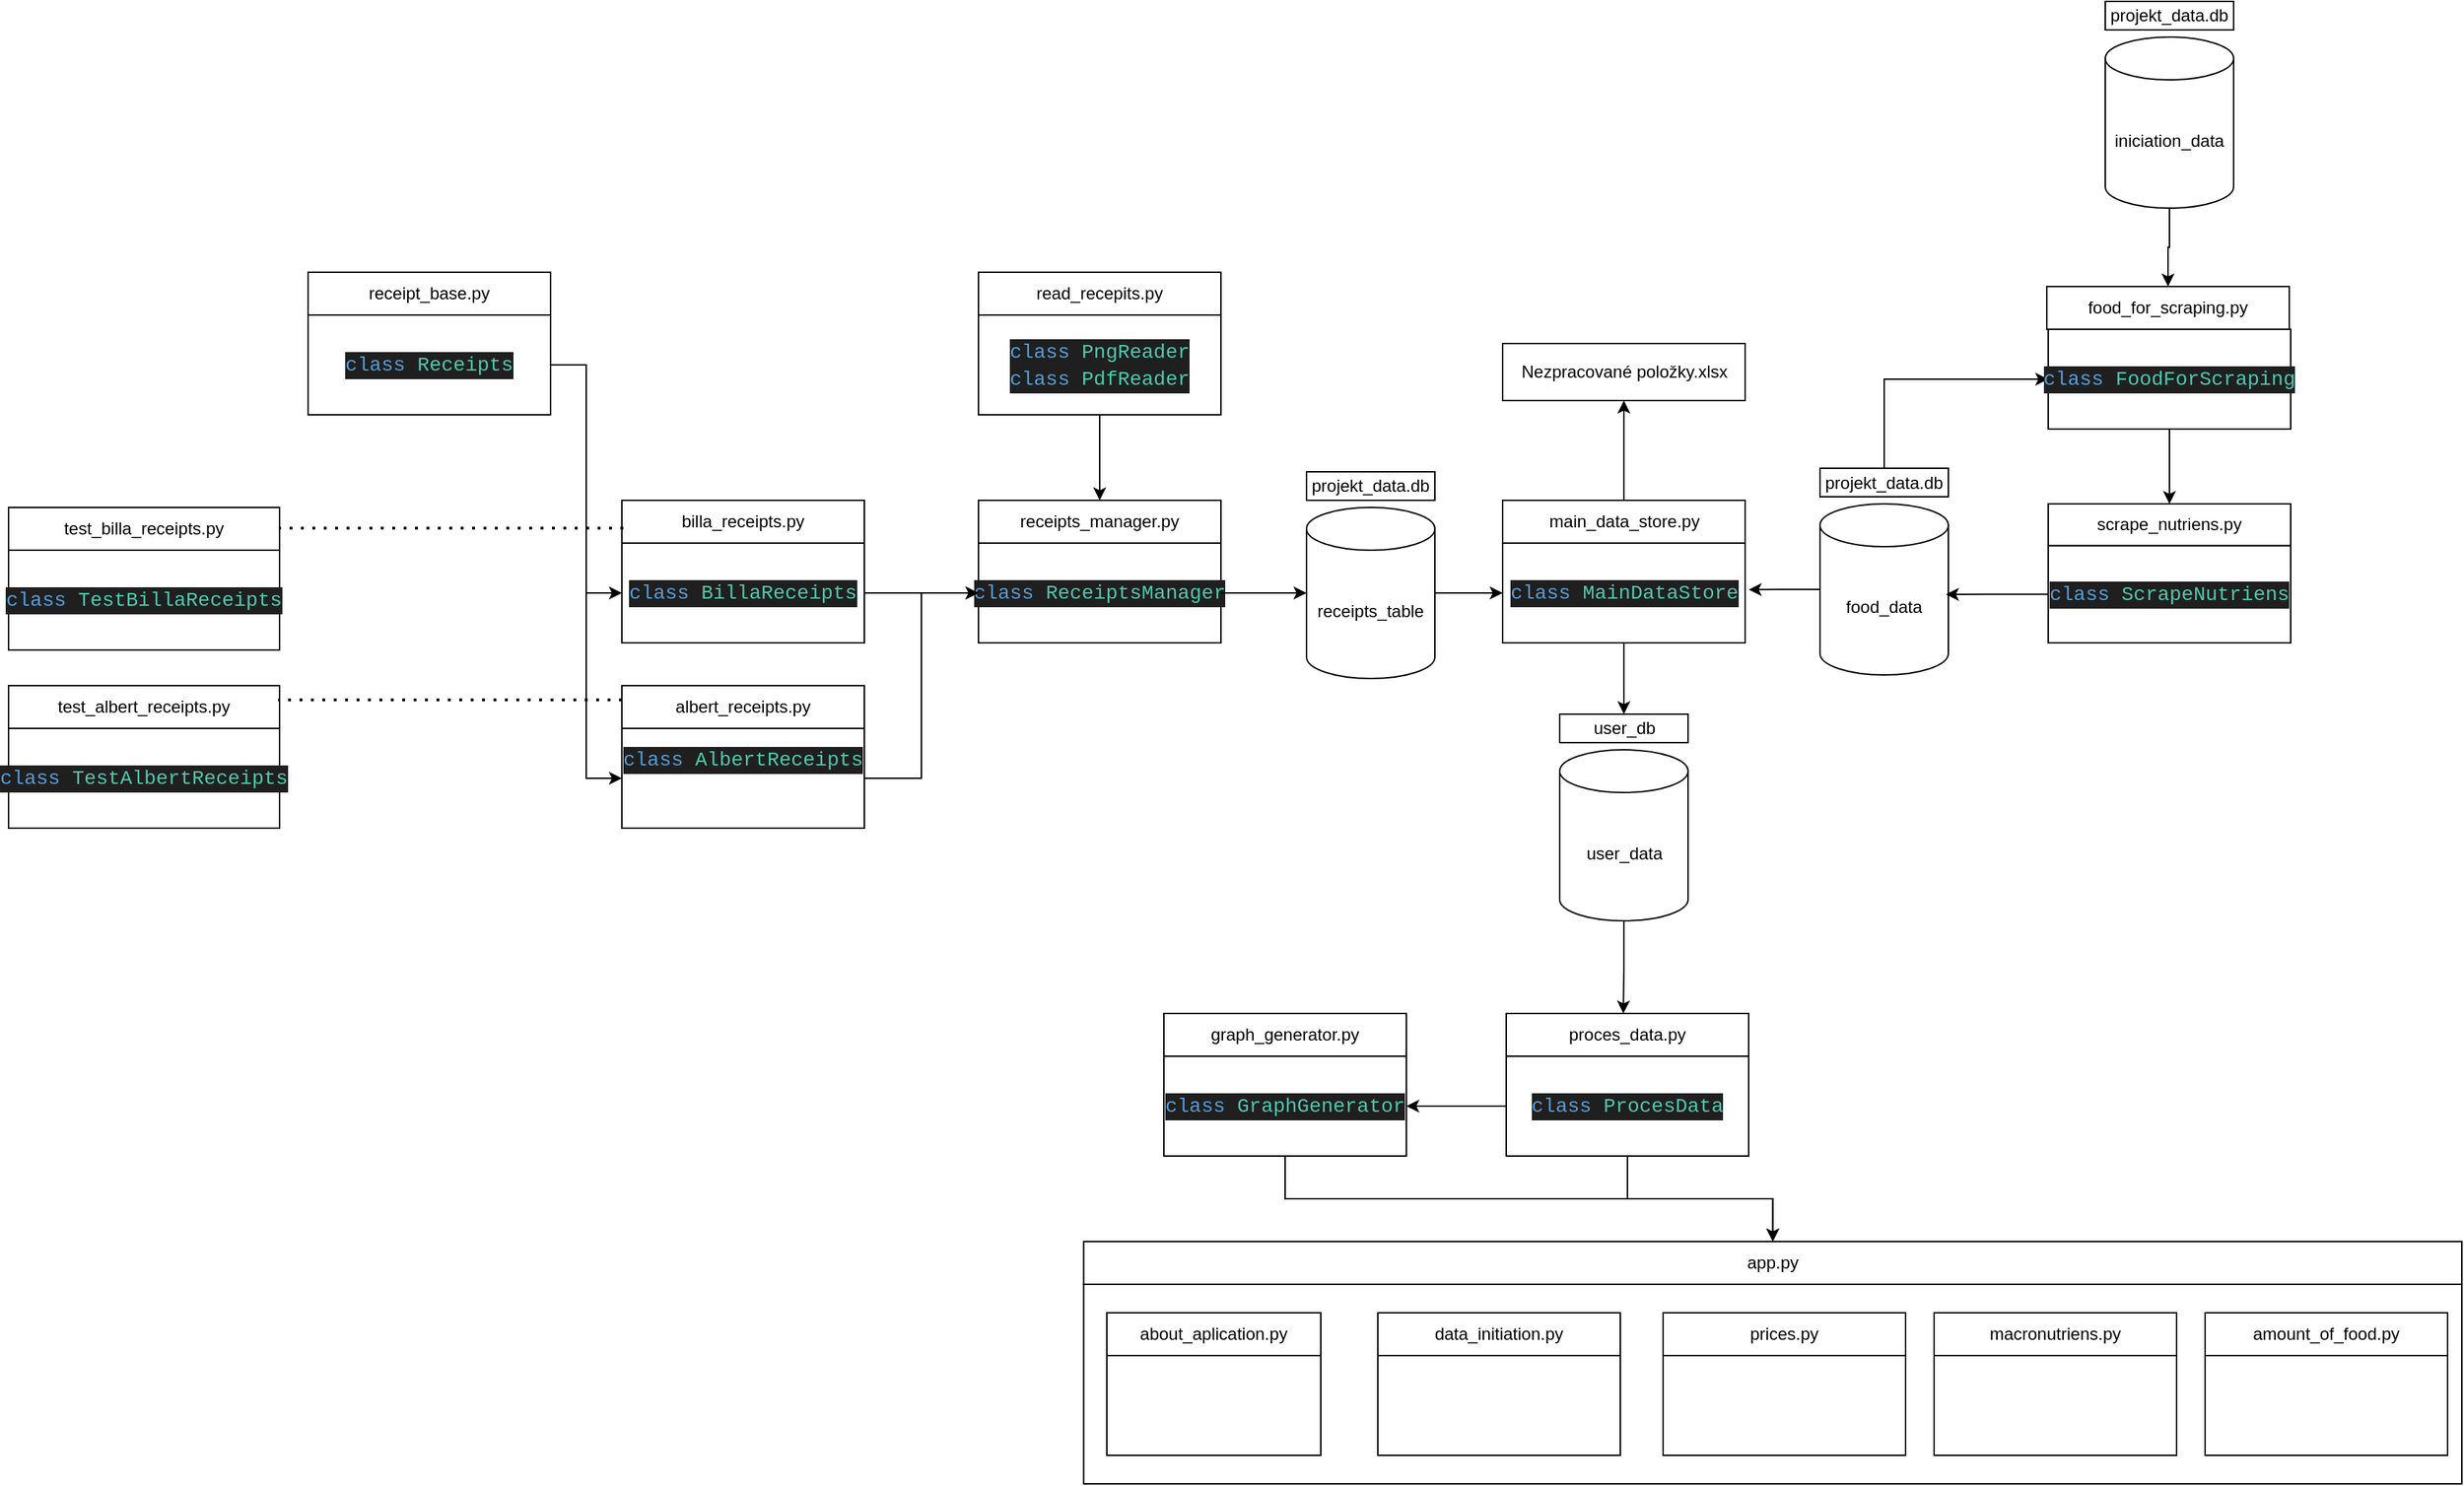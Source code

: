 <mxfile version="24.7.12">
  <diagram name="Stránka-1" id="Q1AQo6BlndZ6U1Oo9Zjn">
    <mxGraphModel dx="2603" dy="1573" grid="1" gridSize="10" guides="1" tooltips="1" connect="1" arrows="1" fold="1" page="1" pageScale="1" pageWidth="1169" pageHeight="827" background="#FFFFFF" math="0" shadow="0">
      <root>
        <mxCell id="0" />
        <mxCell id="1" parent="0" />
        <mxCell id="aq7Mo0SGrH026TPVJJxo-5" value="" style="rounded=0;whiteSpace=wrap;html=1;" parent="1" vertex="1">
          <mxGeometry x="103.75" y="510" width="966.25" height="140" as="geometry" />
        </mxCell>
        <mxCell id="aq7Mo0SGrH026TPVJJxo-21" value="app.py" style="rounded=0;whiteSpace=wrap;html=1;" parent="1" vertex="1">
          <mxGeometry x="103.75" y="480" width="966.25" height="30" as="geometry" />
        </mxCell>
        <mxCell id="9zsp4KErAtupcSZ53AjF-5" value="Nezpracované položky.xlsx" style="rounded=0;whiteSpace=wrap;html=1;" parent="1" vertex="1">
          <mxGeometry x="397.5" y="-150" width="170" height="40" as="geometry" />
        </mxCell>
        <mxCell id="krbAVQNalTD3yUZLkODh-10" value="" style="group" parent="1" vertex="1" connectable="0">
          <mxGeometry x="-440" y="-200" width="170" height="100" as="geometry" />
        </mxCell>
        <mxCell id="krbAVQNalTD3yUZLkODh-1" value="&lt;pre&gt;&lt;div style=&quot;color: rgb(204, 204, 204); background-color: rgb(31, 31, 31); font-family: Consolas, &amp;quot;Courier New&amp;quot;, monospace; font-size: 14px; line-height: 19px;&quot;&gt;&lt;div style=&quot;line-height: 19px;&quot;&gt;&lt;span style=&quot;color: #569cd6;&quot;&gt;class&lt;/span&gt; &lt;span style=&quot;color: #4ec9b0;&quot;&gt;Receipts&lt;/span&gt;&lt;/div&gt;&lt;/div&gt;&lt;/pre&gt;" style="rounded=0;whiteSpace=wrap;html=1;align=center;" parent="krbAVQNalTD3yUZLkODh-10" vertex="1">
          <mxGeometry y="30" width="170" height="70" as="geometry" />
        </mxCell>
        <mxCell id="krbAVQNalTD3yUZLkODh-2" value="receipt_base.py" style="rounded=0;whiteSpace=wrap;html=1;" parent="krbAVQNalTD3yUZLkODh-10" vertex="1">
          <mxGeometry width="170" height="30" as="geometry" />
        </mxCell>
        <mxCell id="krbAVQNalTD3yUZLkODh-11" value="" style="group" parent="1" vertex="1" connectable="0">
          <mxGeometry x="-220" y="-40" width="170" height="100" as="geometry" />
        </mxCell>
        <mxCell id="0jib5xPWaqYzey7iIDNu-1" value="&lt;pre&gt;&lt;div style=&quot;color: rgb(204, 204, 204); background-color: rgb(31, 31, 31); font-family: Consolas, &amp;quot;Courier New&amp;quot;, monospace; font-size: 14px; line-height: 19px;&quot;&gt;&lt;span style=&quot;color: #569cd6;&quot;&gt;class&lt;/span&gt; &lt;span style=&quot;color: #4ec9b0;&quot;&gt;BillaReceipts&lt;/span&gt;&lt;/div&gt;&lt;/pre&gt;" style="rounded=0;whiteSpace=wrap;html=1;align=center;" parent="krbAVQNalTD3yUZLkODh-11" vertex="1">
          <mxGeometry y="30" width="170" height="70" as="geometry" />
        </mxCell>
        <mxCell id="0jib5xPWaqYzey7iIDNu-2" value="billa_receipts.py" style="rounded=0;whiteSpace=wrap;html=1;" parent="krbAVQNalTD3yUZLkODh-11" vertex="1">
          <mxGeometry width="170" height="30" as="geometry" />
        </mxCell>
        <mxCell id="krbAVQNalTD3yUZLkODh-12" value="" style="group" parent="1" vertex="1" connectable="0">
          <mxGeometry x="-220" y="90" width="170" height="100" as="geometry" />
        </mxCell>
        <mxCell id="aq7Mo0SGrH026TPVJJxo-2" value="&lt;pre&gt;&lt;br&gt;&lt;/pre&gt;&lt;pre&gt;&lt;div style=&quot;color: rgb(204, 204, 204); background-color: rgb(31, 31, 31); font-family: Consolas, &amp;quot;Courier New&amp;quot;, monospace; font-size: 14px; line-height: 19px;&quot;&gt;&lt;span style=&quot;color: #569cd6;&quot;&gt;class&lt;/span&gt; &lt;span style=&quot;color: #4ec9b0;&quot;&gt;AlbertReceipts&lt;/span&gt;&lt;/div&gt;&lt;/pre&gt;&lt;pre&gt;&lt;br&gt;&lt;/pre&gt;&lt;pre&gt;&lt;br&gt;&lt;/pre&gt;" style="rounded=0;whiteSpace=wrap;html=1;align=center;" parent="krbAVQNalTD3yUZLkODh-12" vertex="1">
          <mxGeometry y="30" width="170" height="70" as="geometry" />
        </mxCell>
        <mxCell id="yNHix9z-P8q24ktiH5Nn-2" value="albert_receipts.py" style="rounded=0;whiteSpace=wrap;html=1;" parent="krbAVQNalTD3yUZLkODh-12" vertex="1">
          <mxGeometry width="170" height="30" as="geometry" />
        </mxCell>
        <mxCell id="krbAVQNalTD3yUZLkODh-13" value="" style="group" parent="1" vertex="1" connectable="0">
          <mxGeometry x="-630" y="-35" width="170" height="100" as="geometry" />
        </mxCell>
        <mxCell id="krbAVQNalTD3yUZLkODh-14" value="&lt;pre&gt;&lt;div style=&quot;color: rgb(204, 204, 204); background-color: rgb(31, 31, 31); font-family: Consolas, &amp;quot;Courier New&amp;quot;, monospace; font-size: 14px; line-height: 19px;&quot;&gt;&lt;div style=&quot;line-height: 19px;&quot;&gt;&lt;span style=&quot;color: #569cd6;&quot;&gt;class&lt;/span&gt; &lt;span style=&quot;color: #4ec9b0;&quot;&gt;TestBillaReceipts&lt;/span&gt;&lt;/div&gt;&lt;/div&gt;&lt;/pre&gt;" style="rounded=0;whiteSpace=wrap;html=1;align=center;" parent="krbAVQNalTD3yUZLkODh-13" vertex="1">
          <mxGeometry x="-20" y="30" width="190" height="70" as="geometry" />
        </mxCell>
        <mxCell id="krbAVQNalTD3yUZLkODh-15" value="test_billa_receipts.py" style="rounded=0;whiteSpace=wrap;html=1;" parent="krbAVQNalTD3yUZLkODh-13" vertex="1">
          <mxGeometry x="-20" width="190" height="30" as="geometry" />
        </mxCell>
        <mxCell id="krbAVQNalTD3yUZLkODh-16" value="" style="group" parent="1" vertex="1" connectable="0">
          <mxGeometry x="-650" y="90" width="190" height="100" as="geometry" />
        </mxCell>
        <mxCell id="krbAVQNalTD3yUZLkODh-17" value="&lt;pre&gt;&lt;div style=&quot;color: rgb(204, 204, 204); background-color: rgb(31, 31, 31); font-family: Consolas, &amp;quot;Courier New&amp;quot;, monospace; font-size: 14px; line-height: 19px;&quot;&gt;&lt;div style=&quot;line-height: 19px;&quot;&gt;&lt;span style=&quot;color: #569cd6;&quot;&gt;class&lt;/span&gt; &lt;span style=&quot;color: #4ec9b0;&quot;&gt;TestAlbertReceipts&lt;/span&gt;&lt;/div&gt;&lt;/div&gt;&lt;/pre&gt;" style="rounded=0;whiteSpace=wrap;html=1;align=center;" parent="krbAVQNalTD3yUZLkODh-16" vertex="1">
          <mxGeometry y="30" width="190" height="70" as="geometry" />
        </mxCell>
        <mxCell id="krbAVQNalTD3yUZLkODh-18" value="test_albert_receipts.py" style="rounded=0;whiteSpace=wrap;html=1;" parent="krbAVQNalTD3yUZLkODh-16" vertex="1">
          <mxGeometry width="190" height="30" as="geometry" />
        </mxCell>
        <mxCell id="krbAVQNalTD3yUZLkODh-26" value="" style="endArrow=none;dashed=1;html=1;dashPattern=1 3;strokeWidth=2;rounded=0;exitX=0;exitY=0.5;exitDx=0;exitDy=0;" parent="1" edge="1">
          <mxGeometry width="50" height="50" relative="1" as="geometry">
            <mxPoint x="-220" y="100" as="sourcePoint" />
            <mxPoint x="-461" y="100" as="targetPoint" />
          </mxGeometry>
        </mxCell>
        <mxCell id="krbAVQNalTD3yUZLkODh-21" value="" style="endArrow=none;dashed=1;html=1;dashPattern=1 3;strokeWidth=2;rounded=0;exitX=0;exitY=0.5;exitDx=0;exitDy=0;" parent="1" edge="1">
          <mxGeometry width="50" height="50" relative="1" as="geometry">
            <mxPoint x="-219" y="-20.5" as="sourcePoint" />
            <mxPoint x="-460" y="-20.5" as="targetPoint" />
          </mxGeometry>
        </mxCell>
        <mxCell id="krbAVQNalTD3yUZLkODh-30" style="edgeStyle=orthogonalEdgeStyle;rounded=0;orthogonalLoop=1;jettySize=auto;html=1;exitX=1;exitY=0.5;exitDx=0;exitDy=0;entryX=0;entryY=0.5;entryDx=0;entryDy=0;" parent="1" source="krbAVQNalTD3yUZLkODh-1" target="0jib5xPWaqYzey7iIDNu-1" edge="1">
          <mxGeometry relative="1" as="geometry" />
        </mxCell>
        <mxCell id="krbAVQNalTD3yUZLkODh-32" style="edgeStyle=orthogonalEdgeStyle;rounded=0;orthogonalLoop=1;jettySize=auto;html=1;exitX=1;exitY=0.5;exitDx=0;exitDy=0;entryX=0;entryY=0.5;entryDx=0;entryDy=0;" parent="1" source="krbAVQNalTD3yUZLkODh-1" target="aq7Mo0SGrH026TPVJJxo-2" edge="1">
          <mxGeometry relative="1" as="geometry" />
        </mxCell>
        <mxCell id="krbAVQNalTD3yUZLkODh-33" value="" style="group" parent="1" vertex="1" connectable="0">
          <mxGeometry x="30" y="-40" width="170" height="100" as="geometry" />
        </mxCell>
        <mxCell id="krbAVQNalTD3yUZLkODh-34" value="&lt;pre&gt;&lt;div style=&quot;color: rgb(204, 204, 204); background-color: rgb(31, 31, 31); font-family: Consolas, &amp;quot;Courier New&amp;quot;, monospace; font-size: 14px; line-height: 19px;&quot;&gt;&lt;div style=&quot;line-height: 19px;&quot;&gt;&lt;div style=&quot;line-height: 19px;&quot;&gt;&lt;span style=&quot;color: #569cd6;&quot;&gt;class&lt;/span&gt; &lt;span style=&quot;color: #4ec9b0;&quot;&gt;ReceiptsManager&lt;/span&gt;&lt;/div&gt;&lt;/div&gt;&lt;/div&gt;&lt;/pre&gt;" style="rounded=0;whiteSpace=wrap;html=1;align=center;" parent="krbAVQNalTD3yUZLkODh-33" vertex="1">
          <mxGeometry y="30" width="170" height="70" as="geometry" />
        </mxCell>
        <mxCell id="krbAVQNalTD3yUZLkODh-35" value="receipts_manager.py" style="rounded=0;whiteSpace=wrap;html=1;" parent="krbAVQNalTD3yUZLkODh-33" vertex="1">
          <mxGeometry width="170" height="30" as="geometry" />
        </mxCell>
        <mxCell id="krbAVQNalTD3yUZLkODh-38" style="edgeStyle=orthogonalEdgeStyle;rounded=0;orthogonalLoop=1;jettySize=auto;html=1;entryX=0.5;entryY=0;entryDx=0;entryDy=0;" parent="1" source="krbAVQNalTD3yUZLkODh-36" target="krbAVQNalTD3yUZLkODh-35" edge="1">
          <mxGeometry relative="1" as="geometry" />
        </mxCell>
        <mxCell id="krbAVQNalTD3yUZLkODh-36" value="&lt;pre&gt;&lt;div style=&quot;color: rgb(204, 204, 204); background-color: rgb(31, 31, 31); font-family: Consolas, &amp;quot;Courier New&amp;quot;, monospace; font-size: 14px; line-height: 19px;&quot;&gt;&lt;div style=&quot;line-height: 19px;&quot;&gt;&lt;div style=&quot;line-height: 19px;&quot;&gt;&lt;span style=&quot;color: #569cd6;&quot;&gt;class&lt;/span&gt; &lt;span style=&quot;color: #4ec9b0;&quot;&gt;PngReader&lt;/span&gt;&lt;/div&gt;&lt;div style=&quot;line-height: 19px;&quot;&gt;&lt;div style=&quot;line-height: 19px;&quot;&gt;&lt;span style=&quot;color: #569cd6;&quot;&gt;class&lt;/span&gt; &lt;span style=&quot;color: #4ec9b0;&quot;&gt;PdfReader&lt;/span&gt;&lt;/div&gt;&lt;/div&gt;&lt;/div&gt;&lt;/div&gt;&lt;/pre&gt;" style="rounded=0;whiteSpace=wrap;html=1;align=center;" parent="1" vertex="1">
          <mxGeometry x="30" y="-170" width="170" height="70" as="geometry" />
        </mxCell>
        <mxCell id="krbAVQNalTD3yUZLkODh-37" value="read_recepits.py" style="rounded=0;whiteSpace=wrap;html=1;" parent="1" vertex="1">
          <mxGeometry x="30" y="-200" width="170" height="30" as="geometry" />
        </mxCell>
        <mxCell id="krbAVQNalTD3yUZLkODh-39" style="edgeStyle=orthogonalEdgeStyle;rounded=0;orthogonalLoop=1;jettySize=auto;html=1;exitX=1;exitY=0.5;exitDx=0;exitDy=0;entryX=0;entryY=0.5;entryDx=0;entryDy=0;" parent="1" source="0jib5xPWaqYzey7iIDNu-1" target="krbAVQNalTD3yUZLkODh-34" edge="1">
          <mxGeometry relative="1" as="geometry" />
        </mxCell>
        <mxCell id="krbAVQNalTD3yUZLkODh-46" style="edgeStyle=orthogonalEdgeStyle;rounded=0;orthogonalLoop=1;jettySize=auto;html=1;exitX=1;exitY=0.5;exitDx=0;exitDy=0;entryX=0;entryY=0.5;entryDx=0;entryDy=0;" parent="1" source="aq7Mo0SGrH026TPVJJxo-2" target="krbAVQNalTD3yUZLkODh-34" edge="1">
          <mxGeometry relative="1" as="geometry" />
        </mxCell>
        <mxCell id="krbAVQNalTD3yUZLkODh-48" value="" style="group" parent="1" vertex="1" connectable="0">
          <mxGeometry x="397.5" y="-40" width="170" height="100" as="geometry" />
        </mxCell>
        <mxCell id="krbAVQNalTD3yUZLkODh-49" value="&lt;pre&gt;&lt;div style=&quot;color: rgb(204, 204, 204); background-color: rgb(31, 31, 31); font-family: Consolas, &amp;quot;Courier New&amp;quot;, monospace; font-size: 14px; line-height: 19px;&quot;&gt;&lt;div style=&quot;line-height: 19px;&quot;&gt;&lt;div style=&quot;line-height: 19px;&quot;&gt;&lt;div style=&quot;line-height: 19px;&quot;&gt;&lt;span style=&quot;color: #569cd6;&quot;&gt;class&lt;/span&gt; &lt;span style=&quot;color: #4ec9b0;&quot;&gt;MainDataStore&lt;/span&gt;&lt;/div&gt;&lt;/div&gt;&lt;/div&gt;&lt;/div&gt;&lt;/pre&gt;" style="rounded=0;whiteSpace=wrap;html=1;align=center;" parent="krbAVQNalTD3yUZLkODh-48" vertex="1">
          <mxGeometry y="30" width="170" height="70" as="geometry" />
        </mxCell>
        <mxCell id="krbAVQNalTD3yUZLkODh-50" value="main_data_store.py" style="rounded=0;whiteSpace=wrap;html=1;" parent="krbAVQNalTD3yUZLkODh-48" vertex="1">
          <mxGeometry width="170" height="30" as="geometry" />
        </mxCell>
        <mxCell id="krbAVQNalTD3yUZLkODh-54" style="edgeStyle=orthogonalEdgeStyle;rounded=0;orthogonalLoop=1;jettySize=auto;html=1;exitX=0.5;exitY=0;exitDx=0;exitDy=0;entryX=0.5;entryY=1;entryDx=0;entryDy=0;" parent="1" source="krbAVQNalTD3yUZLkODh-50" target="9zsp4KErAtupcSZ53AjF-5" edge="1">
          <mxGeometry relative="1" as="geometry">
            <Array as="points">
              <mxPoint x="483" y="-100" />
            </Array>
          </mxGeometry>
        </mxCell>
        <mxCell id="krbAVQNalTD3yUZLkODh-64" value="" style="edgeStyle=orthogonalEdgeStyle;rounded=0;orthogonalLoop=1;jettySize=auto;html=1;entryX=0;entryY=0.5;entryDx=0;entryDy=0;" parent="1" source="krbAVQNalTD3yUZLkODh-55" target="krbAVQNalTD3yUZLkODh-49" edge="1">
          <mxGeometry relative="1" as="geometry" />
        </mxCell>
        <mxCell id="krbAVQNalTD3yUZLkODh-55" value="receipts_table" style="shape=cylinder3;whiteSpace=wrap;html=1;boundedLbl=1;backgroundOutline=1;size=15;" parent="1" vertex="1">
          <mxGeometry x="260" y="-35" width="90" height="120" as="geometry" />
        </mxCell>
        <mxCell id="krbAVQNalTD3yUZLkODh-56" value="projekt_data.db" style="whiteSpace=wrap;html=1;" parent="1" vertex="1">
          <mxGeometry x="260" y="-60" width="90" height="20" as="geometry" />
        </mxCell>
        <mxCell id="krbAVQNalTD3yUZLkODh-61" value="" style="edgeStyle=orthogonalEdgeStyle;rounded=0;orthogonalLoop=1;jettySize=auto;html=1;" parent="1" source="krbAVQNalTD3yUZLkODh-34" target="krbAVQNalTD3yUZLkODh-55" edge="1">
          <mxGeometry relative="1" as="geometry" />
        </mxCell>
        <mxCell id="krbAVQNalTD3yUZLkODh-71" style="edgeStyle=orthogonalEdgeStyle;rounded=0;orthogonalLoop=1;jettySize=auto;html=1;exitX=0;exitY=0.5;exitDx=0;exitDy=0;exitPerimeter=0;" parent="1" source="krbAVQNalTD3yUZLkODh-66" edge="1">
          <mxGeometry relative="1" as="geometry">
            <mxPoint x="570" y="22.667" as="targetPoint" />
          </mxGeometry>
        </mxCell>
        <mxCell id="krbAVQNalTD3yUZLkODh-66" value="food_data" style="shape=cylinder3;whiteSpace=wrap;html=1;boundedLbl=1;backgroundOutline=1;size=15;" parent="1" vertex="1">
          <mxGeometry x="620" y="-37.5" width="90" height="120" as="geometry" />
        </mxCell>
        <mxCell id="krbAVQNalTD3yUZLkODh-99" style="edgeStyle=orthogonalEdgeStyle;rounded=0;orthogonalLoop=1;jettySize=auto;html=1;entryX=0;entryY=0.5;entryDx=0;entryDy=0;exitX=0.5;exitY=0;exitDx=0;exitDy=0;" parent="1" source="krbAVQNalTD3yUZLkODh-67" target="krbAVQNalTD3yUZLkODh-78" edge="1">
          <mxGeometry relative="1" as="geometry" />
        </mxCell>
        <mxCell id="krbAVQNalTD3yUZLkODh-67" value="projekt_data.db" style="whiteSpace=wrap;html=1;" parent="1" vertex="1">
          <mxGeometry x="620" y="-62.5" width="90" height="20" as="geometry" />
        </mxCell>
        <mxCell id="krbAVQNalTD3yUZLkODh-80" style="edgeStyle=orthogonalEdgeStyle;rounded=0;orthogonalLoop=1;jettySize=auto;html=1;exitX=0.5;exitY=1;exitDx=0;exitDy=0;exitPerimeter=0;entryX=0.5;entryY=0;entryDx=0;entryDy=0;" parent="1" source="krbAVQNalTD3yUZLkODh-72" target="krbAVQNalTD3yUZLkODh-79" edge="1">
          <mxGeometry relative="1" as="geometry" />
        </mxCell>
        <mxCell id="krbAVQNalTD3yUZLkODh-72" value="iniciation_data" style="shape=cylinder3;whiteSpace=wrap;html=1;boundedLbl=1;backgroundOutline=1;size=15;" parent="1" vertex="1">
          <mxGeometry x="820" y="-365" width="90" height="120" as="geometry" />
        </mxCell>
        <mxCell id="krbAVQNalTD3yUZLkODh-73" value="projekt_data.db" style="whiteSpace=wrap;html=1;" parent="1" vertex="1">
          <mxGeometry x="820" y="-390" width="90" height="20" as="geometry" />
        </mxCell>
        <mxCell id="krbAVQNalTD3yUZLkODh-74" value="" style="group" parent="1" vertex="1" connectable="0">
          <mxGeometry x="780" y="-37.5" width="170" height="97.5" as="geometry" />
        </mxCell>
        <mxCell id="krbAVQNalTD3yUZLkODh-75" value="&lt;pre&gt;&lt;div style=&quot;background-color: rgb(31, 31, 31); font-family: Consolas, &amp;quot;Courier New&amp;quot;, monospace; font-size: 14px; line-height: 19px;&quot;&gt;&lt;div style=&quot;line-height: 19px;&quot;&gt;&lt;div style=&quot;line-height: 19px;&quot;&gt;&lt;div style=&quot;line-height: 19px;&quot;&gt;&lt;div style=&quot;color: rgb(204, 204, 204); line-height: 19px;&quot;&gt;&lt;div style=&quot;line-height: 19px;&quot;&gt;&lt;span style=&quot;color: #569cd6;&quot;&gt;class&lt;/span&gt; &lt;span style=&quot;color: #4ec9b0;&quot;&gt;ScrapeNutriens&lt;/span&gt;&lt;/div&gt;&lt;/div&gt;&lt;/div&gt;&lt;/div&gt;&lt;/div&gt;&lt;/div&gt;&lt;/pre&gt;" style="rounded=0;whiteSpace=wrap;html=1;align=center;" parent="krbAVQNalTD3yUZLkODh-74" vertex="1">
          <mxGeometry y="29.25" width="170" height="68.25" as="geometry" />
        </mxCell>
        <mxCell id="krbAVQNalTD3yUZLkODh-76" value="scrape_nutriens.py" style="rounded=0;whiteSpace=wrap;html=1;" parent="krbAVQNalTD3yUZLkODh-74" vertex="1">
          <mxGeometry width="170" height="29.25" as="geometry" />
        </mxCell>
        <mxCell id="krbAVQNalTD3yUZLkODh-77" value="" style="group" parent="1" vertex="1" connectable="0">
          <mxGeometry x="780" y="-190" width="170" height="100" as="geometry" />
        </mxCell>
        <mxCell id="krbAVQNalTD3yUZLkODh-78" value="&lt;pre&gt;&lt;div style=&quot;background-color: rgb(31, 31, 31); font-family: Consolas, &amp;quot;Courier New&amp;quot;, monospace; font-size: 14px; line-height: 19px;&quot;&gt;&lt;div style=&quot;line-height: 19px;&quot;&gt;&lt;div style=&quot;line-height: 19px;&quot;&gt;&lt;div style=&quot;line-height: 19px;&quot;&gt;&lt;div style=&quot;color: rgb(204, 204, 204); line-height: 19px;&quot;&gt;&lt;span style=&quot;color: #569cd6;&quot;&gt;class&lt;/span&gt; &lt;span style=&quot;color: #4ec9b0;&quot;&gt;FoodForScraping&lt;/span&gt;&lt;/div&gt;&lt;/div&gt;&lt;/div&gt;&lt;/div&gt;&lt;/div&gt;&lt;/pre&gt;" style="rounded=0;whiteSpace=wrap;html=1;align=center;" parent="krbAVQNalTD3yUZLkODh-77" vertex="1">
          <mxGeometry y="30" width="170" height="70" as="geometry" />
        </mxCell>
        <mxCell id="krbAVQNalTD3yUZLkODh-79" value="food_for_scraping.py" style="rounded=0;whiteSpace=wrap;html=1;" parent="krbAVQNalTD3yUZLkODh-77" vertex="1">
          <mxGeometry x="-1" width="170" height="30" as="geometry" />
        </mxCell>
        <mxCell id="krbAVQNalTD3yUZLkODh-82" style="edgeStyle=orthogonalEdgeStyle;rounded=0;orthogonalLoop=1;jettySize=auto;html=1;exitX=0.5;exitY=1;exitDx=0;exitDy=0;entryX=0.5;entryY=0;entryDx=0;entryDy=0;" parent="1" source="krbAVQNalTD3yUZLkODh-78" target="krbAVQNalTD3yUZLkODh-76" edge="1">
          <mxGeometry relative="1" as="geometry" />
        </mxCell>
        <mxCell id="krbAVQNalTD3yUZLkODh-103" style="edgeStyle=orthogonalEdgeStyle;rounded=0;orthogonalLoop=1;jettySize=auto;html=1;exitX=0.5;exitY=1;exitDx=0;exitDy=0;exitPerimeter=0;" parent="1" source="krbAVQNalTD3yUZLkODh-92" edge="1">
          <mxGeometry relative="1" as="geometry">
            <mxPoint x="482.111" y="320" as="targetPoint" />
          </mxGeometry>
        </mxCell>
        <mxCell id="krbAVQNalTD3yUZLkODh-92" value="user_data" style="shape=cylinder3;whiteSpace=wrap;html=1;boundedLbl=1;backgroundOutline=1;size=15;" parent="1" vertex="1">
          <mxGeometry x="437.5" y="135" width="90" height="120" as="geometry" />
        </mxCell>
        <mxCell id="krbAVQNalTD3yUZLkODh-93" value="user_db" style="whiteSpace=wrap;html=1;" parent="1" vertex="1">
          <mxGeometry x="437.5" y="110" width="90" height="20" as="geometry" />
        </mxCell>
        <mxCell id="krbAVQNalTD3yUZLkODh-96" style="edgeStyle=orthogonalEdgeStyle;rounded=0;orthogonalLoop=1;jettySize=auto;html=1;exitX=0.5;exitY=1;exitDx=0;exitDy=0;entryX=0.5;entryY=0;entryDx=0;entryDy=0;" parent="1" source="krbAVQNalTD3yUZLkODh-49" target="krbAVQNalTD3yUZLkODh-93" edge="1">
          <mxGeometry relative="1" as="geometry" />
        </mxCell>
        <mxCell id="krbAVQNalTD3yUZLkODh-97" style="edgeStyle=orthogonalEdgeStyle;rounded=0;orthogonalLoop=1;jettySize=auto;html=1;exitX=0;exitY=0.5;exitDx=0;exitDy=0;entryX=0.981;entryY=0.529;entryDx=0;entryDy=0;entryPerimeter=0;" parent="1" source="krbAVQNalTD3yUZLkODh-75" target="krbAVQNalTD3yUZLkODh-66" edge="1">
          <mxGeometry relative="1" as="geometry" />
        </mxCell>
        <mxCell id="krbAVQNalTD3yUZLkODh-100" value="" style="group" parent="1" vertex="1" connectable="0">
          <mxGeometry x="400" y="320" width="170" height="100" as="geometry" />
        </mxCell>
        <mxCell id="krbAVQNalTD3yUZLkODh-101" value="&lt;pre&gt;&lt;div style=&quot;color: rgb(204, 204, 204); background-color: rgb(31, 31, 31); font-family: Consolas, &amp;quot;Courier New&amp;quot;, monospace; font-size: 14px; line-height: 19px;&quot;&gt;&lt;div style=&quot;line-height: 19px;&quot;&gt;&lt;div style=&quot;line-height: 19px;&quot;&gt;&lt;div style=&quot;line-height: 19px;&quot;&gt;&lt;div style=&quot;line-height: 19px;&quot;&gt;&lt;span style=&quot;color: #569cd6;&quot;&gt;class&lt;/span&gt; &lt;span style=&quot;color: #4ec9b0;&quot;&gt;ProcesData&lt;/span&gt;&lt;/div&gt;&lt;/div&gt;&lt;/div&gt;&lt;/div&gt;&lt;/div&gt;&lt;/pre&gt;" style="rounded=0;whiteSpace=wrap;html=1;align=center;" parent="krbAVQNalTD3yUZLkODh-100" vertex="1">
          <mxGeometry y="30" width="170" height="70" as="geometry" />
        </mxCell>
        <mxCell id="krbAVQNalTD3yUZLkODh-102" value="proces_data.py" style="rounded=0;whiteSpace=wrap;html=1;" parent="krbAVQNalTD3yUZLkODh-100" vertex="1">
          <mxGeometry width="170" height="30" as="geometry" />
        </mxCell>
        <mxCell id="krbAVQNalTD3yUZLkODh-104" style="edgeStyle=orthogonalEdgeStyle;rounded=0;orthogonalLoop=1;jettySize=auto;html=1;exitX=0.5;exitY=1;exitDx=0;exitDy=0;entryX=0.5;entryY=0;entryDx=0;entryDy=0;" parent="1" source="krbAVQNalTD3yUZLkODh-101" target="aq7Mo0SGrH026TPVJJxo-21" edge="1">
          <mxGeometry relative="1" as="geometry" />
        </mxCell>
        <mxCell id="krbAVQNalTD3yUZLkODh-105" value="" style="group" parent="1" vertex="1" connectable="0">
          <mxGeometry x="160" y="320" width="170" height="100" as="geometry" />
        </mxCell>
        <mxCell id="krbAVQNalTD3yUZLkODh-106" value="&lt;pre&gt;&lt;div style=&quot;color: rgb(204, 204, 204); background-color: rgb(31, 31, 31); font-family: Consolas, &amp;quot;Courier New&amp;quot;, monospace; font-size: 14px; line-height: 19px;&quot;&gt;&lt;div style=&quot;line-height: 19px;&quot;&gt;&lt;div style=&quot;line-height: 19px;&quot;&gt;&lt;div style=&quot;line-height: 19px;&quot;&gt;&lt;div style=&quot;line-height: 19px;&quot;&gt;&lt;div style=&quot;line-height: 19px;&quot;&gt;&lt;div style=&quot;line-height: 19px;&quot;&gt;&lt;span style=&quot;color: #569cd6;&quot;&gt;class&lt;/span&gt; &lt;span style=&quot;color: #4ec9b0;&quot;&gt;GraphGenerator&lt;/span&gt;&lt;/div&gt;&lt;/div&gt;&lt;/div&gt;&lt;/div&gt;&lt;/div&gt;&lt;/div&gt;&lt;/div&gt;&lt;/pre&gt;" style="rounded=0;whiteSpace=wrap;html=1;align=center;" parent="krbAVQNalTD3yUZLkODh-105" vertex="1">
          <mxGeometry y="30" width="170" height="70" as="geometry" />
        </mxCell>
        <mxCell id="krbAVQNalTD3yUZLkODh-107" value="graph_generator.py" style="rounded=0;whiteSpace=wrap;html=1;" parent="krbAVQNalTD3yUZLkODh-105" vertex="1">
          <mxGeometry width="170" height="30" as="geometry" />
        </mxCell>
        <mxCell id="krbAVQNalTD3yUZLkODh-109" style="edgeStyle=orthogonalEdgeStyle;rounded=0;orthogonalLoop=1;jettySize=auto;html=1;exitX=0;exitY=0.5;exitDx=0;exitDy=0;entryX=1;entryY=0.5;entryDx=0;entryDy=0;" parent="1" source="krbAVQNalTD3yUZLkODh-101" target="krbAVQNalTD3yUZLkODh-106" edge="1">
          <mxGeometry relative="1" as="geometry" />
        </mxCell>
        <mxCell id="krbAVQNalTD3yUZLkODh-112" value="" style="group" parent="1" vertex="1" connectable="0">
          <mxGeometry x="120" y="530" width="150" height="100" as="geometry" />
        </mxCell>
        <mxCell id="krbAVQNalTD3yUZLkODh-113" value="&lt;pre&gt;&lt;div style=&quot;color: rgb(204, 204, 204); background-color: rgb(31, 31, 31); font-family: Consolas, &amp;quot;Courier New&amp;quot;, monospace; font-size: 14px; line-height: 19px;&quot;&gt;&lt;div style=&quot;line-height: 19px;&quot;&gt;&lt;div style=&quot;line-height: 19px;&quot;&gt;&lt;div style=&quot;line-height: 19px;&quot;&gt;&lt;div style=&quot;line-height: 19px;&quot;&gt;&lt;div style=&quot;line-height: 19px;&quot;&gt;&lt;div style=&quot;line-height: 19px;&quot;&gt;&lt;br&gt;&lt;/div&gt;&lt;/div&gt;&lt;/div&gt;&lt;/div&gt;&lt;/div&gt;&lt;/div&gt;&lt;/div&gt;&lt;/pre&gt;" style="rounded=0;whiteSpace=wrap;html=1;align=center;" parent="krbAVQNalTD3yUZLkODh-112" vertex="1">
          <mxGeometry y="30" width="150" height="70" as="geometry" />
        </mxCell>
        <mxCell id="krbAVQNalTD3yUZLkODh-114" value="about_aplication.py" style="rounded=0;whiteSpace=wrap;html=1;" parent="krbAVQNalTD3yUZLkODh-112" vertex="1">
          <mxGeometry width="150" height="30" as="geometry" />
        </mxCell>
        <mxCell id="krbAVQNalTD3yUZLkODh-115" value="" style="group" parent="1" vertex="1" connectable="0">
          <mxGeometry x="310" y="530" width="170" height="100" as="geometry" />
        </mxCell>
        <mxCell id="krbAVQNalTD3yUZLkODh-116" value="&lt;pre&gt;&lt;div style=&quot;color: rgb(204, 204, 204); background-color: rgb(31, 31, 31); font-family: Consolas, &amp;quot;Courier New&amp;quot;, monospace; font-size: 14px; line-height: 19px;&quot;&gt;&lt;div style=&quot;line-height: 19px;&quot;&gt;&lt;div style=&quot;line-height: 19px;&quot;&gt;&lt;div style=&quot;line-height: 19px;&quot;&gt;&lt;div style=&quot;line-height: 19px;&quot;&gt;&lt;div style=&quot;line-height: 19px;&quot;&gt;&lt;div style=&quot;line-height: 19px;&quot;&gt;&lt;br&gt;&lt;/div&gt;&lt;/div&gt;&lt;/div&gt;&lt;/div&gt;&lt;/div&gt;&lt;/div&gt;&lt;/div&gt;&lt;/pre&gt;" style="rounded=0;whiteSpace=wrap;html=1;align=center;" parent="krbAVQNalTD3yUZLkODh-115" vertex="1">
          <mxGeometry y="30" width="170" height="70" as="geometry" />
        </mxCell>
        <mxCell id="krbAVQNalTD3yUZLkODh-117" value="data_initiation.py" style="rounded=0;whiteSpace=wrap;html=1;" parent="krbAVQNalTD3yUZLkODh-115" vertex="1">
          <mxGeometry width="170" height="30" as="geometry" />
        </mxCell>
        <mxCell id="krbAVQNalTD3yUZLkODh-118" value="" style="group" parent="1" vertex="1" connectable="0">
          <mxGeometry x="510" y="530" width="170" height="100" as="geometry" />
        </mxCell>
        <mxCell id="krbAVQNalTD3yUZLkODh-119" value="&lt;pre&gt;&lt;div style=&quot;color: rgb(204, 204, 204); background-color: rgb(31, 31, 31); font-family: Consolas, &amp;quot;Courier New&amp;quot;, monospace; font-size: 14px; line-height: 19px;&quot;&gt;&lt;div style=&quot;line-height: 19px;&quot;&gt;&lt;div style=&quot;line-height: 19px;&quot;&gt;&lt;div style=&quot;line-height: 19px;&quot;&gt;&lt;div style=&quot;line-height: 19px;&quot;&gt;&lt;div style=&quot;line-height: 19px;&quot;&gt;&lt;div style=&quot;line-height: 19px;&quot;&gt;&lt;br&gt;&lt;/div&gt;&lt;/div&gt;&lt;/div&gt;&lt;/div&gt;&lt;/div&gt;&lt;/div&gt;&lt;/div&gt;&lt;/pre&gt;" style="rounded=0;whiteSpace=wrap;html=1;align=center;" parent="krbAVQNalTD3yUZLkODh-118" vertex="1">
          <mxGeometry y="30" width="170" height="70" as="geometry" />
        </mxCell>
        <mxCell id="krbAVQNalTD3yUZLkODh-120" value="prices.py" style="rounded=0;whiteSpace=wrap;html=1;" parent="krbAVQNalTD3yUZLkODh-118" vertex="1">
          <mxGeometry width="170" height="30" as="geometry" />
        </mxCell>
        <mxCell id="krbAVQNalTD3yUZLkODh-121" value="" style="group" parent="1" vertex="1" connectable="0">
          <mxGeometry x="700" y="530" width="170" height="100" as="geometry" />
        </mxCell>
        <mxCell id="krbAVQNalTD3yUZLkODh-122" value="&lt;pre&gt;&lt;div style=&quot;color: rgb(204, 204, 204); background-color: rgb(31, 31, 31); font-family: Consolas, &amp;quot;Courier New&amp;quot;, monospace; font-size: 14px; line-height: 19px;&quot;&gt;&lt;div style=&quot;line-height: 19px;&quot;&gt;&lt;div style=&quot;line-height: 19px;&quot;&gt;&lt;div style=&quot;line-height: 19px;&quot;&gt;&lt;div style=&quot;line-height: 19px;&quot;&gt;&lt;div style=&quot;line-height: 19px;&quot;&gt;&lt;div style=&quot;line-height: 19px;&quot;&gt;&lt;br&gt;&lt;/div&gt;&lt;/div&gt;&lt;/div&gt;&lt;/div&gt;&lt;/div&gt;&lt;/div&gt;&lt;/div&gt;&lt;/pre&gt;" style="rounded=0;whiteSpace=wrap;html=1;align=center;" parent="krbAVQNalTD3yUZLkODh-121" vertex="1">
          <mxGeometry y="30" width="170" height="70" as="geometry" />
        </mxCell>
        <mxCell id="krbAVQNalTD3yUZLkODh-123" value="macronutriens.py" style="rounded=0;whiteSpace=wrap;html=1;" parent="krbAVQNalTD3yUZLkODh-121" vertex="1">
          <mxGeometry width="170" height="30" as="geometry" />
        </mxCell>
        <mxCell id="krbAVQNalTD3yUZLkODh-124" value="" style="group" parent="1" vertex="1" connectable="0">
          <mxGeometry x="890" y="530" width="170" height="100" as="geometry" />
        </mxCell>
        <mxCell id="krbAVQNalTD3yUZLkODh-125" value="&lt;pre&gt;&lt;div style=&quot;color: rgb(204, 204, 204); background-color: rgb(31, 31, 31); font-family: Consolas, &amp;quot;Courier New&amp;quot;, monospace; font-size: 14px; line-height: 19px;&quot;&gt;&lt;div style=&quot;line-height: 19px;&quot;&gt;&lt;div style=&quot;line-height: 19px;&quot;&gt;&lt;div style=&quot;line-height: 19px;&quot;&gt;&lt;div style=&quot;line-height: 19px;&quot;&gt;&lt;div style=&quot;line-height: 19px;&quot;&gt;&lt;div style=&quot;line-height: 19px;&quot;&gt;&lt;br&gt;&lt;/div&gt;&lt;/div&gt;&lt;/div&gt;&lt;/div&gt;&lt;/div&gt;&lt;/div&gt;&lt;/div&gt;&lt;/pre&gt;" style="rounded=0;whiteSpace=wrap;html=1;align=center;" parent="krbAVQNalTD3yUZLkODh-124" vertex="1">
          <mxGeometry y="30" width="170" height="70" as="geometry" />
        </mxCell>
        <mxCell id="krbAVQNalTD3yUZLkODh-126" value="amount_of_food.py" style="rounded=0;whiteSpace=wrap;html=1;" parent="krbAVQNalTD3yUZLkODh-124" vertex="1">
          <mxGeometry width="170" height="30" as="geometry" />
        </mxCell>
        <mxCell id="krbAVQNalTD3yUZLkODh-128" style="edgeStyle=orthogonalEdgeStyle;rounded=0;orthogonalLoop=1;jettySize=auto;html=1;exitX=0.5;exitY=1;exitDx=0;exitDy=0;entryX=0.5;entryY=0;entryDx=0;entryDy=0;" parent="1" source="krbAVQNalTD3yUZLkODh-106" target="aq7Mo0SGrH026TPVJJxo-21" edge="1">
          <mxGeometry relative="1" as="geometry" />
        </mxCell>
      </root>
    </mxGraphModel>
  </diagram>
</mxfile>
